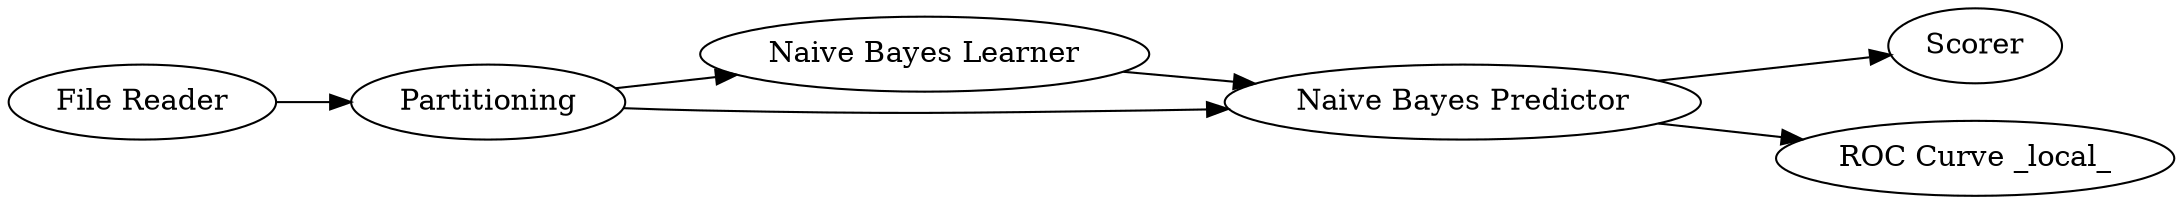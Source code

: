 digraph {
	"6878869141128247448_22" [label="Naive Bayes Learner"]
	"6878869141128247448_23" [label="Naive Bayes Predictor"]
	"6878869141128247448_27" [label=Scorer]
	"6878869141128247448_2" [label=Partitioning]
	"6878869141128247448_1" [label="File Reader"]
	"6878869141128247448_8" [label="ROC Curve _local_"]
	"6878869141128247448_2" -> "6878869141128247448_23"
	"6878869141128247448_22" -> "6878869141128247448_23"
	"6878869141128247448_23" -> "6878869141128247448_27"
	"6878869141128247448_23" -> "6878869141128247448_8"
	"6878869141128247448_1" -> "6878869141128247448_2"
	"6878869141128247448_2" -> "6878869141128247448_22"
	rankdir=LR
}
